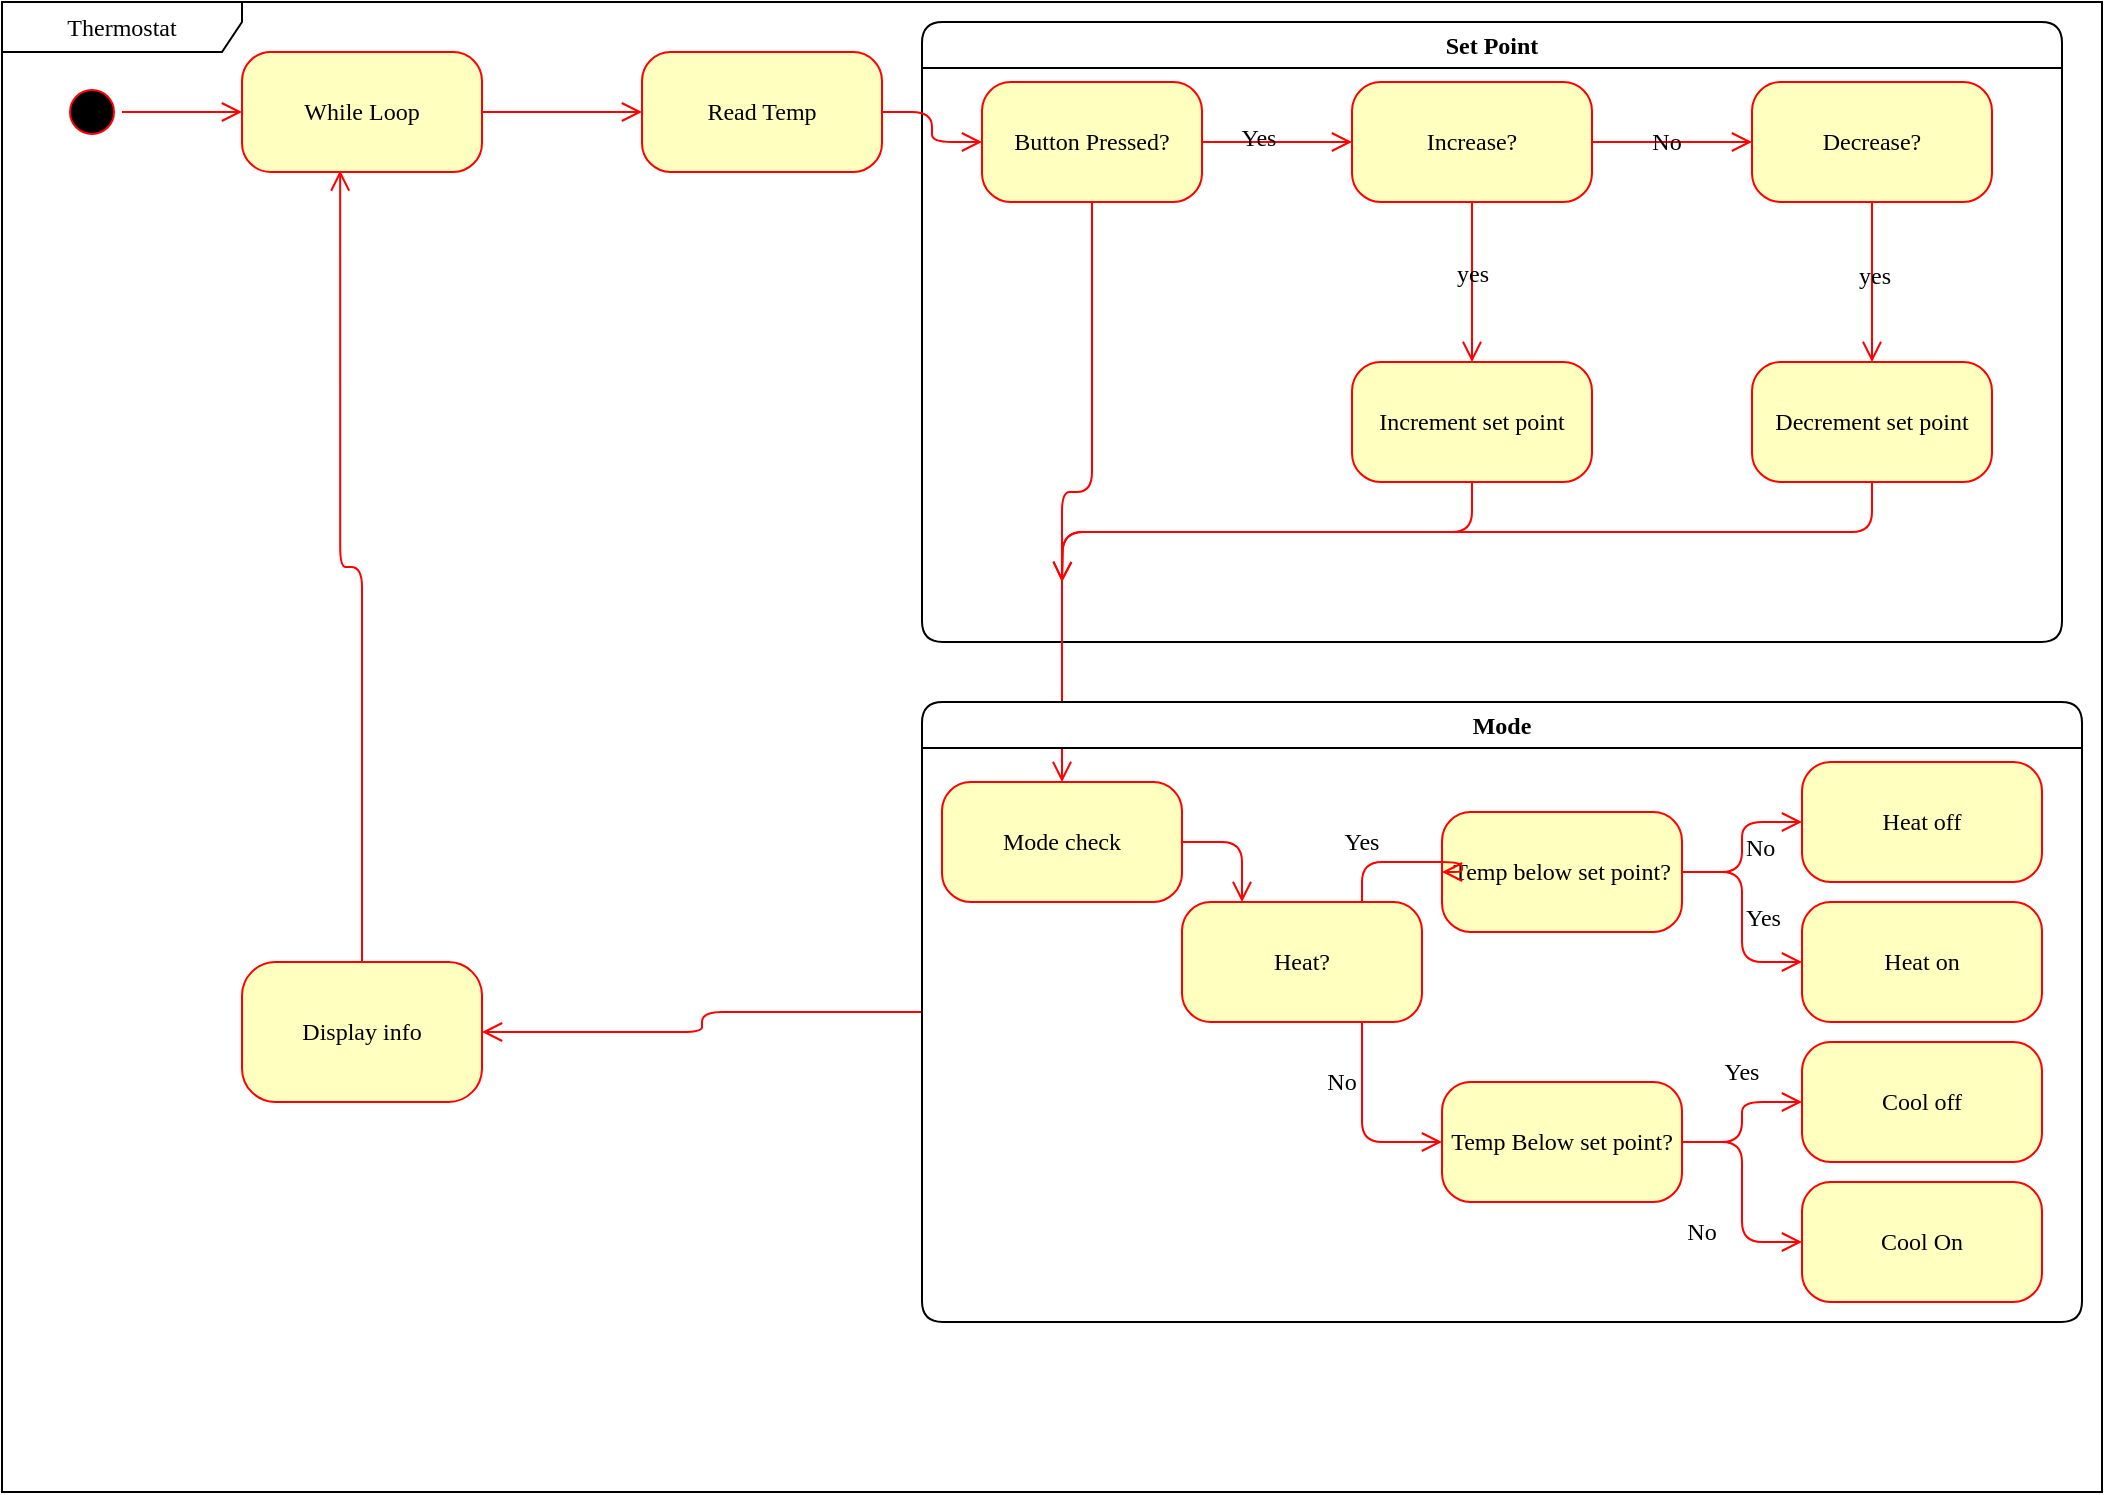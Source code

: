 <mxfile version="26.0.16">
  <diagram name="Page-1" id="58cdce13-f638-feb5-8d6f-7d28b1aa9fa0">
    <mxGraphModel dx="948" dy="1260" grid="1" gridSize="10" guides="1" tooltips="1" connect="1" arrows="1" fold="1" page="1" pageScale="1" pageWidth="1100" pageHeight="850" background="none" math="0" shadow="0">
      <root>
        <mxCell id="0" />
        <mxCell id="1" parent="0" />
        <mxCell id="2a3bc250acf0617d-8" value="Thermostat" style="shape=umlFrame;whiteSpace=wrap;html=1;rounded=1;shadow=0;comic=0;labelBackgroundColor=none;strokeWidth=1;fontFamily=Verdana;fontSize=12;align=center;width=120;height=25;" parent="1" vertex="1">
          <mxGeometry x="60" y="20" width="1050" height="745" as="geometry" />
        </mxCell>
        <mxCell id="382b91b5511bd0f7-1" value="" style="ellipse;html=1;shape=startState;fillColor=#000000;strokeColor=#ff0000;rounded=1;shadow=0;comic=0;labelBackgroundColor=none;fontFamily=Verdana;fontSize=12;fontColor=#000000;align=center;direction=south;" parent="1" vertex="1">
          <mxGeometry x="90" y="60" width="30" height="30" as="geometry" />
        </mxCell>
        <mxCell id="FC8mqBPXrFeDwUgsOnZO-8" style="edgeStyle=orthogonalEdgeStyle;shape=connector;rounded=1;orthogonalLoop=1;jettySize=auto;html=1;exitX=1;exitY=0.5;exitDx=0;exitDy=0;entryX=0;entryY=0.5;entryDx=0;entryDy=0;strokeColor=#ff0000;align=left;verticalAlign=middle;fontFamily=Verdana;fontSize=12;fontColor=default;labelBackgroundColor=none;endArrow=open;endSize=8;" edge="1" parent="1" source="382b91b5511bd0f7-6" target="FC8mqBPXrFeDwUgsOnZO-4">
          <mxGeometry relative="1" as="geometry" />
        </mxCell>
        <mxCell id="382b91b5511bd0f7-6" value="While Loop" style="rounded=1;whiteSpace=wrap;html=1;arcSize=24;fillColor=#ffffc0;strokeColor=#ff0000;shadow=0;comic=0;labelBackgroundColor=none;fontFamily=Verdana;fontSize=12;fontColor=#000000;align=center;" parent="1" vertex="1">
          <mxGeometry x="180" y="45" width="120" height="60" as="geometry" />
        </mxCell>
        <mxCell id="2a3bc250acf0617d-7" value="Set Point" style="swimlane;whiteSpace=wrap;html=1;rounded=1;shadow=0;comic=0;labelBackgroundColor=none;strokeWidth=1;fontFamily=Verdana;fontSize=12;align=center;" parent="1" vertex="1">
          <mxGeometry x="520" y="30" width="570" height="310" as="geometry" />
        </mxCell>
        <mxCell id="FC8mqBPXrFeDwUgsOnZO-15" value="" style="edgeStyle=orthogonalEdgeStyle;shape=connector;rounded=1;orthogonalLoop=1;jettySize=auto;html=1;strokeColor=#ff0000;align=left;verticalAlign=middle;fontFamily=Verdana;fontSize=12;fontColor=default;labelBackgroundColor=none;endArrow=open;endSize=8;" edge="1" parent="2a3bc250acf0617d-7" source="FC8mqBPXrFeDwUgsOnZO-12" target="FC8mqBPXrFeDwUgsOnZO-14">
          <mxGeometry relative="1" as="geometry" />
        </mxCell>
        <mxCell id="FC8mqBPXrFeDwUgsOnZO-17" value="No" style="edgeLabel;html=1;align=center;verticalAlign=middle;resizable=0;points=[];fontFamily=Verdana;fontSize=12;fontColor=default;labelBackgroundColor=none;" vertex="1" connectable="0" parent="FC8mqBPXrFeDwUgsOnZO-15">
          <mxGeometry x="-0.088" relative="1" as="geometry">
            <mxPoint as="offset" />
          </mxGeometry>
        </mxCell>
        <mxCell id="FC8mqBPXrFeDwUgsOnZO-21" value="" style="edgeStyle=orthogonalEdgeStyle;shape=connector;rounded=1;orthogonalLoop=1;jettySize=auto;html=1;strokeColor=#ff0000;align=left;verticalAlign=middle;fontFamily=Verdana;fontSize=12;fontColor=default;labelBackgroundColor=none;endArrow=open;endSize=8;" edge="1" parent="2a3bc250acf0617d-7" source="FC8mqBPXrFeDwUgsOnZO-12" target="FC8mqBPXrFeDwUgsOnZO-20">
          <mxGeometry relative="1" as="geometry" />
        </mxCell>
        <mxCell id="FC8mqBPXrFeDwUgsOnZO-37" value="yes" style="edgeLabel;html=1;align=center;verticalAlign=middle;resizable=0;points=[];fontFamily=Verdana;fontSize=12;fontColor=default;labelBackgroundColor=none;" vertex="1" connectable="0" parent="FC8mqBPXrFeDwUgsOnZO-21">
          <mxGeometry x="-0.114" relative="1" as="geometry">
            <mxPoint as="offset" />
          </mxGeometry>
        </mxCell>
        <mxCell id="FC8mqBPXrFeDwUgsOnZO-12" value="Increase?" style="whiteSpace=wrap;html=1;fontFamily=Verdana;fillColor=#ffffc0;strokeColor=#ff0000;fontColor=#000000;rounded=1;arcSize=24;shadow=0;comic=0;labelBackgroundColor=none;" vertex="1" parent="2a3bc250acf0617d-7">
          <mxGeometry x="215" y="30" width="120" height="60" as="geometry" />
        </mxCell>
        <mxCell id="FC8mqBPXrFeDwUgsOnZO-19" value="" style="edgeStyle=orthogonalEdgeStyle;shape=connector;rounded=1;orthogonalLoop=1;jettySize=auto;html=1;strokeColor=#ff0000;align=left;verticalAlign=middle;fontFamily=Verdana;fontSize=12;fontColor=default;labelBackgroundColor=none;endArrow=open;endSize=8;" edge="1" parent="2a3bc250acf0617d-7" source="FC8mqBPXrFeDwUgsOnZO-14" target="FC8mqBPXrFeDwUgsOnZO-18">
          <mxGeometry relative="1" as="geometry" />
        </mxCell>
        <mxCell id="FC8mqBPXrFeDwUgsOnZO-38" value="yes" style="edgeLabel;html=1;align=center;verticalAlign=middle;resizable=0;points=[];fontFamily=Verdana;fontSize=12;fontColor=default;labelBackgroundColor=none;" vertex="1" connectable="0" parent="FC8mqBPXrFeDwUgsOnZO-19">
          <mxGeometry x="-0.086" y="1" relative="1" as="geometry">
            <mxPoint as="offset" />
          </mxGeometry>
        </mxCell>
        <mxCell id="FC8mqBPXrFeDwUgsOnZO-14" value="Decrease?" style="whiteSpace=wrap;html=1;fontFamily=Verdana;fillColor=#ffffc0;strokeColor=#ff0000;fontColor=#000000;rounded=1;arcSize=24;shadow=0;comic=0;labelBackgroundColor=none;" vertex="1" parent="2a3bc250acf0617d-7">
          <mxGeometry x="415" y="30" width="120" height="60" as="geometry" />
        </mxCell>
        <mxCell id="FC8mqBPXrFeDwUgsOnZO-34" style="edgeStyle=orthogonalEdgeStyle;shape=connector;rounded=1;orthogonalLoop=1;jettySize=auto;html=1;exitX=0.5;exitY=1;exitDx=0;exitDy=0;strokeColor=#ff0000;align=left;verticalAlign=middle;fontFamily=Verdana;fontSize=12;fontColor=default;labelBackgroundColor=none;endArrow=open;endSize=8;" edge="1" parent="2a3bc250acf0617d-7" source="FC8mqBPXrFeDwUgsOnZO-18">
          <mxGeometry relative="1" as="geometry">
            <mxPoint x="70" y="280" as="targetPoint" />
          </mxGeometry>
        </mxCell>
        <mxCell id="FC8mqBPXrFeDwUgsOnZO-18" value="Decrement set point" style="whiteSpace=wrap;html=1;fontFamily=Verdana;fillColor=#ffffc0;strokeColor=#ff0000;fontColor=#000000;rounded=1;arcSize=24;shadow=0;comic=0;labelBackgroundColor=none;" vertex="1" parent="2a3bc250acf0617d-7">
          <mxGeometry x="415" y="170" width="120" height="60" as="geometry" />
        </mxCell>
        <mxCell id="FC8mqBPXrFeDwUgsOnZO-33" style="edgeStyle=orthogonalEdgeStyle;shape=connector;rounded=1;orthogonalLoop=1;jettySize=auto;html=1;exitX=0.5;exitY=1;exitDx=0;exitDy=0;strokeColor=#ff0000;align=left;verticalAlign=middle;fontFamily=Verdana;fontSize=12;fontColor=default;labelBackgroundColor=none;endArrow=open;endSize=8;" edge="1" parent="2a3bc250acf0617d-7" source="FC8mqBPXrFeDwUgsOnZO-20">
          <mxGeometry relative="1" as="geometry">
            <mxPoint x="70" y="280" as="targetPoint" />
          </mxGeometry>
        </mxCell>
        <mxCell id="FC8mqBPXrFeDwUgsOnZO-20" value="Increment set point" style="whiteSpace=wrap;html=1;fontFamily=Verdana;fillColor=#ffffc0;strokeColor=#ff0000;fontColor=#000000;rounded=1;arcSize=24;shadow=0;comic=0;labelBackgroundColor=none;" vertex="1" parent="2a3bc250acf0617d-7">
          <mxGeometry x="215" y="170" width="120" height="60" as="geometry" />
        </mxCell>
        <mxCell id="2a3bc250acf0617d-9" style="edgeStyle=orthogonalEdgeStyle;html=1;labelBackgroundColor=none;endArrow=open;endSize=8;strokeColor=#ff0000;fontFamily=Verdana;fontSize=12;align=left;" parent="1" source="382b91b5511bd0f7-1" target="382b91b5511bd0f7-6" edge="1">
          <mxGeometry relative="1" as="geometry" />
        </mxCell>
        <mxCell id="FC8mqBPXrFeDwUgsOnZO-10" style="edgeStyle=orthogonalEdgeStyle;shape=connector;rounded=1;orthogonalLoop=1;jettySize=auto;html=1;exitX=1;exitY=0.5;exitDx=0;exitDy=0;strokeColor=#ff0000;align=left;verticalAlign=middle;fontFamily=Verdana;fontSize=12;fontColor=default;labelBackgroundColor=none;endArrow=open;endSize=8;" edge="1" parent="1" source="FC8mqBPXrFeDwUgsOnZO-4" target="FC8mqBPXrFeDwUgsOnZO-9">
          <mxGeometry relative="1" as="geometry" />
        </mxCell>
        <mxCell id="FC8mqBPXrFeDwUgsOnZO-4" value="Read Temp" style="rounded=1;whiteSpace=wrap;html=1;arcSize=24;fillColor=#ffffc0;strokeColor=#ff0000;shadow=0;comic=0;labelBackgroundColor=none;fontFamily=Verdana;fontSize=12;fontColor=#000000;align=center;" vertex="1" parent="1">
          <mxGeometry x="380" y="45" width="120" height="60" as="geometry" />
        </mxCell>
        <mxCell id="FC8mqBPXrFeDwUgsOnZO-13" value="" style="edgeStyle=orthogonalEdgeStyle;shape=connector;rounded=1;orthogonalLoop=1;jettySize=auto;html=1;strokeColor=#ff0000;align=left;verticalAlign=middle;fontFamily=Verdana;fontSize=12;fontColor=default;labelBackgroundColor=none;endArrow=open;endSize=8;" edge="1" parent="1" source="FC8mqBPXrFeDwUgsOnZO-9" target="FC8mqBPXrFeDwUgsOnZO-12">
          <mxGeometry relative="1" as="geometry" />
        </mxCell>
        <mxCell id="FC8mqBPXrFeDwUgsOnZO-16" value="Yes" style="edgeLabel;html=1;align=center;verticalAlign=middle;resizable=0;points=[];fontFamily=Verdana;fontSize=12;fontColor=default;labelBackgroundColor=none;" vertex="1" connectable="0" parent="FC8mqBPXrFeDwUgsOnZO-13">
          <mxGeometry x="-0.262" y="2" relative="1" as="geometry">
            <mxPoint as="offset" />
          </mxGeometry>
        </mxCell>
        <mxCell id="FC8mqBPXrFeDwUgsOnZO-32" value="" style="edgeStyle=orthogonalEdgeStyle;shape=connector;rounded=1;orthogonalLoop=1;jettySize=auto;html=1;strokeColor=#ff0000;align=left;verticalAlign=middle;fontFamily=Verdana;fontSize=12;fontColor=default;labelBackgroundColor=none;endArrow=open;endSize=8;" edge="1" parent="1" source="FC8mqBPXrFeDwUgsOnZO-9" target="FC8mqBPXrFeDwUgsOnZO-31">
          <mxGeometry relative="1" as="geometry" />
        </mxCell>
        <mxCell id="FC8mqBPXrFeDwUgsOnZO-9" value="Button Pressed?" style="rounded=1;whiteSpace=wrap;html=1;arcSize=24;fillColor=#ffffc0;strokeColor=#ff0000;shadow=0;comic=0;labelBackgroundColor=none;fontFamily=Verdana;fontSize=12;fontColor=#000000;align=center;" vertex="1" parent="1">
          <mxGeometry x="550" y="60" width="110" height="60" as="geometry" />
        </mxCell>
        <mxCell id="FC8mqBPXrFeDwUgsOnZO-66" style="edgeStyle=orthogonalEdgeStyle;shape=connector;rounded=1;orthogonalLoop=1;jettySize=auto;html=1;exitX=0;exitY=0.5;exitDx=0;exitDy=0;strokeColor=#ff0000;align=left;verticalAlign=middle;fontFamily=Verdana;fontSize=12;fontColor=default;labelBackgroundColor=none;endArrow=open;endSize=8;" edge="1" parent="1" source="FC8mqBPXrFeDwUgsOnZO-22" target="FC8mqBPXrFeDwUgsOnZO-65">
          <mxGeometry relative="1" as="geometry" />
        </mxCell>
        <mxCell id="FC8mqBPXrFeDwUgsOnZO-22" value="Mode" style="swimlane;whiteSpace=wrap;html=1;rounded=1;shadow=0;comic=0;labelBackgroundColor=none;strokeWidth=1;fontFamily=Verdana;fontSize=12;align=center;" vertex="1" parent="1">
          <mxGeometry x="520" y="370" width="580" height="310" as="geometry" />
        </mxCell>
        <mxCell id="FC8mqBPXrFeDwUgsOnZO-23" value="No" style="edgeStyle=orthogonalEdgeStyle;shape=connector;rounded=1;orthogonalLoop=1;jettySize=auto;html=1;strokeColor=#ff0000;align=left;verticalAlign=middle;fontFamily=Verdana;fontSize=12;fontColor=default;labelBackgroundColor=none;endArrow=open;endSize=8;" edge="1" parent="FC8mqBPXrFeDwUgsOnZO-22" source="FC8mqBPXrFeDwUgsOnZO-26" target="FC8mqBPXrFeDwUgsOnZO-28">
          <mxGeometry relative="1" as="geometry" />
        </mxCell>
        <mxCell id="FC8mqBPXrFeDwUgsOnZO-40" value="Yes" style="edgeStyle=orthogonalEdgeStyle;shape=connector;rounded=1;orthogonalLoop=1;jettySize=auto;html=1;exitX=1;exitY=0.5;exitDx=0;exitDy=0;entryX=0;entryY=0.5;entryDx=0;entryDy=0;strokeColor=#ff0000;align=left;verticalAlign=middle;fontFamily=Verdana;fontSize=12;fontColor=default;labelBackgroundColor=none;endArrow=open;endSize=8;" edge="1" parent="FC8mqBPXrFeDwUgsOnZO-22" source="FC8mqBPXrFeDwUgsOnZO-26" target="FC8mqBPXrFeDwUgsOnZO-30">
          <mxGeometry relative="1" as="geometry" />
        </mxCell>
        <mxCell id="FC8mqBPXrFeDwUgsOnZO-26" value="Temp below set point?" style="whiteSpace=wrap;html=1;fontFamily=Verdana;fillColor=#ffffc0;strokeColor=#ff0000;fontColor=#000000;rounded=1;arcSize=24;shadow=0;comic=0;labelBackgroundColor=none;" vertex="1" parent="FC8mqBPXrFeDwUgsOnZO-22">
          <mxGeometry x="260" y="55" width="120" height="60" as="geometry" />
        </mxCell>
        <mxCell id="FC8mqBPXrFeDwUgsOnZO-28" value="Heat off" style="whiteSpace=wrap;html=1;fontFamily=Verdana;fillColor=#ffffc0;strokeColor=#ff0000;fontColor=#000000;rounded=1;arcSize=24;shadow=0;comic=0;labelBackgroundColor=none;" vertex="1" parent="FC8mqBPXrFeDwUgsOnZO-22">
          <mxGeometry x="440" y="30" width="120" height="60" as="geometry" />
        </mxCell>
        <mxCell id="FC8mqBPXrFeDwUgsOnZO-30" value="Heat on" style="whiteSpace=wrap;html=1;fontFamily=Verdana;fillColor=#ffffc0;strokeColor=#ff0000;fontColor=#000000;rounded=1;arcSize=24;shadow=0;comic=0;labelBackgroundColor=none;" vertex="1" parent="FC8mqBPXrFeDwUgsOnZO-22">
          <mxGeometry x="440" y="100" width="120" height="60" as="geometry" />
        </mxCell>
        <mxCell id="FC8mqBPXrFeDwUgsOnZO-46" style="edgeStyle=orthogonalEdgeStyle;shape=connector;rounded=1;orthogonalLoop=1;jettySize=auto;html=1;exitX=1;exitY=0.5;exitDx=0;exitDy=0;entryX=0.25;entryY=0;entryDx=0;entryDy=0;strokeColor=#ff0000;align=left;verticalAlign=middle;fontFamily=Verdana;fontSize=12;fontColor=default;labelBackgroundColor=none;endArrow=open;endSize=8;" edge="1" parent="FC8mqBPXrFeDwUgsOnZO-22" source="FC8mqBPXrFeDwUgsOnZO-31" target="FC8mqBPXrFeDwUgsOnZO-44">
          <mxGeometry relative="1" as="geometry" />
        </mxCell>
        <mxCell id="FC8mqBPXrFeDwUgsOnZO-31" value="Mode check" style="whiteSpace=wrap;html=1;fontFamily=Verdana;fillColor=#ffffc0;strokeColor=#ff0000;fontColor=#000000;rounded=1;arcSize=24;shadow=0;comic=0;labelBackgroundColor=none;fontSize=12;" vertex="1" parent="FC8mqBPXrFeDwUgsOnZO-22">
          <mxGeometry x="10" y="40" width="120" height="60" as="geometry" />
        </mxCell>
        <mxCell id="FC8mqBPXrFeDwUgsOnZO-47" style="edgeStyle=orthogonalEdgeStyle;shape=connector;rounded=1;orthogonalLoop=1;jettySize=auto;html=1;exitX=0.75;exitY=0;exitDx=0;exitDy=0;entryX=0;entryY=0.5;entryDx=0;entryDy=0;strokeColor=#ff0000;align=left;verticalAlign=middle;fontFamily=Verdana;fontSize=12;fontColor=default;labelBackgroundColor=none;endArrow=open;endSize=8;" edge="1" parent="FC8mqBPXrFeDwUgsOnZO-22" source="FC8mqBPXrFeDwUgsOnZO-44" target="FC8mqBPXrFeDwUgsOnZO-26">
          <mxGeometry relative="1" as="geometry" />
        </mxCell>
        <mxCell id="FC8mqBPXrFeDwUgsOnZO-53" style="edgeStyle=orthogonalEdgeStyle;shape=connector;rounded=1;orthogonalLoop=1;jettySize=auto;html=1;exitX=0.75;exitY=1;exitDx=0;exitDy=0;entryX=0;entryY=0.5;entryDx=0;entryDy=0;strokeColor=#ff0000;align=left;verticalAlign=middle;fontFamily=Verdana;fontSize=12;fontColor=default;labelBackgroundColor=none;endArrow=open;endSize=8;" edge="1" parent="FC8mqBPXrFeDwUgsOnZO-22" source="FC8mqBPXrFeDwUgsOnZO-44" target="FC8mqBPXrFeDwUgsOnZO-51">
          <mxGeometry relative="1" as="geometry" />
        </mxCell>
        <mxCell id="FC8mqBPXrFeDwUgsOnZO-44" value="Heat?" style="whiteSpace=wrap;html=1;fontFamily=Verdana;fillColor=#ffffc0;strokeColor=#ff0000;fontColor=#000000;rounded=1;arcSize=24;shadow=0;comic=0;labelBackgroundColor=none;" vertex="1" parent="FC8mqBPXrFeDwUgsOnZO-22">
          <mxGeometry x="130" y="100" width="120" height="60" as="geometry" />
        </mxCell>
        <mxCell id="FC8mqBPXrFeDwUgsOnZO-48" value="Yes" style="text;html=1;align=center;verticalAlign=middle;whiteSpace=wrap;rounded=0;fontFamily=Verdana;fontSize=12;fontColor=default;labelBackgroundColor=none;" vertex="1" parent="FC8mqBPXrFeDwUgsOnZO-22">
          <mxGeometry x="190" y="55" width="60" height="30" as="geometry" />
        </mxCell>
        <mxCell id="FC8mqBPXrFeDwUgsOnZO-56" value="" style="edgeStyle=orthogonalEdgeStyle;shape=connector;rounded=1;orthogonalLoop=1;jettySize=auto;html=1;strokeColor=#ff0000;align=left;verticalAlign=middle;fontFamily=Verdana;fontSize=12;fontColor=default;labelBackgroundColor=none;endArrow=open;endSize=8;" edge="1" parent="FC8mqBPXrFeDwUgsOnZO-22" source="FC8mqBPXrFeDwUgsOnZO-51" target="FC8mqBPXrFeDwUgsOnZO-55">
          <mxGeometry relative="1" as="geometry" />
        </mxCell>
        <mxCell id="FC8mqBPXrFeDwUgsOnZO-51" value="Temp Below set point?" style="whiteSpace=wrap;html=1;fontFamily=Verdana;fillColor=#ffffc0;strokeColor=#ff0000;fontColor=#000000;rounded=1;arcSize=24;shadow=0;comic=0;labelBackgroundColor=none;" vertex="1" parent="FC8mqBPXrFeDwUgsOnZO-22">
          <mxGeometry x="260" y="190" width="120" height="60" as="geometry" />
        </mxCell>
        <mxCell id="FC8mqBPXrFeDwUgsOnZO-54" value="No" style="text;html=1;align=center;verticalAlign=middle;whiteSpace=wrap;rounded=0;fontFamily=Verdana;fontSize=12;fontColor=default;labelBackgroundColor=none;" vertex="1" parent="FC8mqBPXrFeDwUgsOnZO-22">
          <mxGeometry x="180" y="175" width="60" height="30" as="geometry" />
        </mxCell>
        <mxCell id="FC8mqBPXrFeDwUgsOnZO-55" value="Cool off" style="whiteSpace=wrap;html=1;fontFamily=Verdana;fillColor=#ffffc0;strokeColor=#ff0000;fontColor=#000000;rounded=1;arcSize=24;shadow=0;comic=0;labelBackgroundColor=none;" vertex="1" parent="FC8mqBPXrFeDwUgsOnZO-22">
          <mxGeometry x="440" y="170" width="120" height="60" as="geometry" />
        </mxCell>
        <mxCell id="FC8mqBPXrFeDwUgsOnZO-63" value="No" style="text;html=1;align=center;verticalAlign=middle;whiteSpace=wrap;rounded=0;fontFamily=Verdana;fontSize=12;fontColor=default;labelBackgroundColor=none;" vertex="1" parent="FC8mqBPXrFeDwUgsOnZO-22">
          <mxGeometry x="360" y="250" width="60" height="30" as="geometry" />
        </mxCell>
        <mxCell id="FC8mqBPXrFeDwUgsOnZO-58" value="Cool On" style="whiteSpace=wrap;html=1;fontFamily=Verdana;fillColor=#ffffc0;strokeColor=#ff0000;fontColor=#000000;rounded=1;arcSize=24;shadow=0;comic=0;labelBackgroundColor=none;" vertex="1" parent="1">
          <mxGeometry x="960" y="610" width="120" height="60" as="geometry" />
        </mxCell>
        <mxCell id="FC8mqBPXrFeDwUgsOnZO-61" value="Yes" style="text;html=1;align=center;verticalAlign=middle;whiteSpace=wrap;rounded=0;fontFamily=Verdana;fontSize=12;fontColor=default;labelBackgroundColor=none;" vertex="1" parent="1">
          <mxGeometry x="900" y="540" width="60" height="30" as="geometry" />
        </mxCell>
        <mxCell id="FC8mqBPXrFeDwUgsOnZO-62" style="edgeStyle=orthogonalEdgeStyle;shape=connector;rounded=1;orthogonalLoop=1;jettySize=auto;html=1;exitX=1;exitY=0.5;exitDx=0;exitDy=0;entryX=0;entryY=0.5;entryDx=0;entryDy=0;strokeColor=#ff0000;align=left;verticalAlign=middle;fontFamily=Verdana;fontSize=12;fontColor=default;labelBackgroundColor=none;endArrow=open;endSize=8;" edge="1" parent="1" source="FC8mqBPXrFeDwUgsOnZO-51" target="FC8mqBPXrFeDwUgsOnZO-58">
          <mxGeometry relative="1" as="geometry" />
        </mxCell>
        <mxCell id="FC8mqBPXrFeDwUgsOnZO-65" value="Display info" style="whiteSpace=wrap;html=1;fontFamily=Verdana;fillColor=#ffffc0;strokeColor=#ff0000;fontColor=#000000;rounded=1;arcSize=24;shadow=0;comic=0;labelBackgroundColor=none;fontSize=12;" vertex="1" parent="1">
          <mxGeometry x="180" y="500" width="120" height="70" as="geometry" />
        </mxCell>
        <mxCell id="FC8mqBPXrFeDwUgsOnZO-67" style="edgeStyle=orthogonalEdgeStyle;shape=connector;rounded=1;orthogonalLoop=1;jettySize=auto;html=1;exitX=0.5;exitY=0;exitDx=0;exitDy=0;entryX=0.409;entryY=0.987;entryDx=0;entryDy=0;entryPerimeter=0;strokeColor=#ff0000;align=left;verticalAlign=middle;fontFamily=Verdana;fontSize=12;fontColor=default;labelBackgroundColor=none;endArrow=open;endSize=8;" edge="1" parent="1" source="FC8mqBPXrFeDwUgsOnZO-65" target="382b91b5511bd0f7-6">
          <mxGeometry relative="1" as="geometry" />
        </mxCell>
      </root>
    </mxGraphModel>
  </diagram>
</mxfile>
